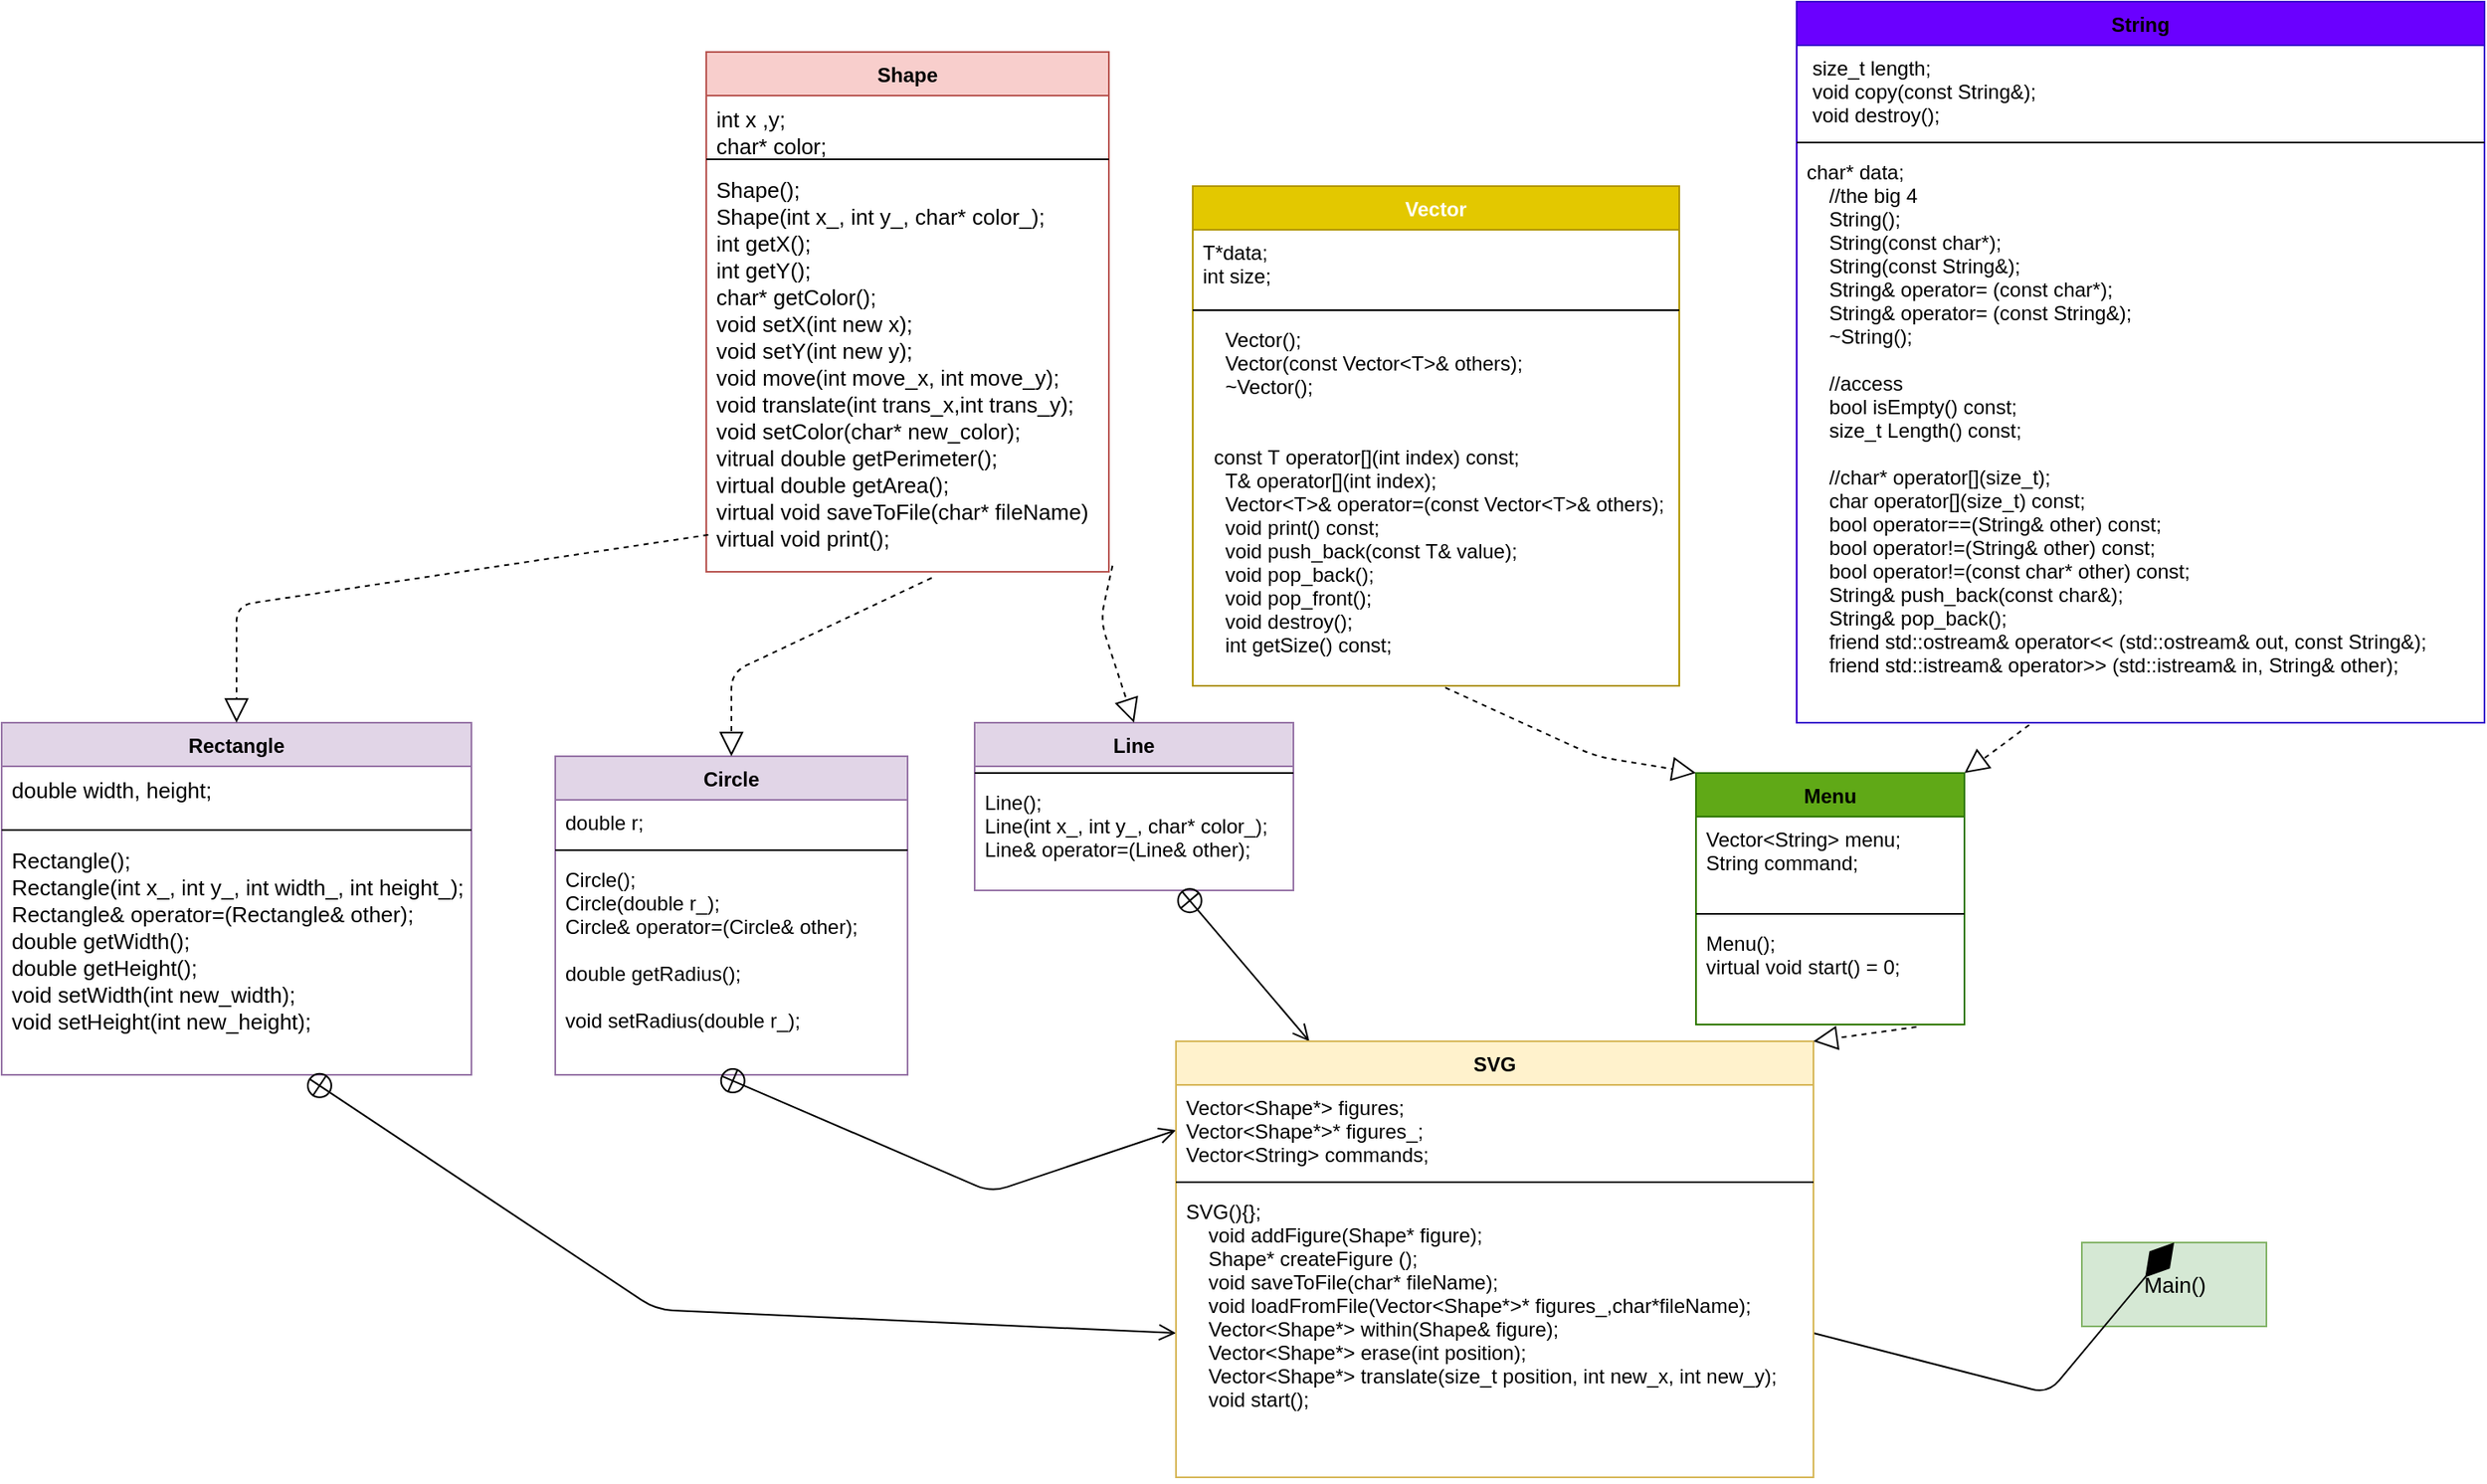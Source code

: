 <mxfile version="14.6.13" type="device"><diagram name="Page-1" id="c4acf3e9-155e-7222-9cf6-157b1a14988f"><mxGraphModel dx="2818" dy="1936" grid="1" gridSize="10" guides="1" tooltips="1" connect="1" arrows="1" fold="1" page="1" pageScale="1" pageWidth="850" pageHeight="1100" background="#ffffff" math="0" shadow="0"><root><mxCell id="0"/><mxCell id="1" parent="0"/><mxCell id="xQCyhwPW7TwULObzoVm9-6" value="Shape" style="swimlane;fontStyle=1;align=center;verticalAlign=top;childLayout=stackLayout;horizontal=1;startSize=26;horizontalStack=0;resizeParent=1;resizeParentMax=0;resizeLast=0;collapsible=1;marginBottom=0;fillColor=#f8cecc;strokeColor=#b85450;" parent="1" vertex="1"><mxGeometry x="320" y="-40" width="240" height="310" as="geometry"/></mxCell><mxCell id="xQCyhwPW7TwULObzoVm9-7" value="int x ,y;&#10;char* color;&#10;&#10;" style="text;strokeColor=none;fillColor=none;align=left;verticalAlign=top;spacingLeft=4;spacingRight=4;overflow=hidden;rotatable=0;points=[[0,0.5],[1,0.5]];portConstraint=eastwest;fontSize=13;" parent="xQCyhwPW7TwULObzoVm9-6" vertex="1"><mxGeometry y="26" width="240" height="34" as="geometry"/></mxCell><mxCell id="xQCyhwPW7TwULObzoVm9-8" value="" style="line;strokeWidth=1;fillColor=none;align=left;verticalAlign=middle;spacingTop=-1;spacingLeft=3;spacingRight=3;rotatable=0;labelPosition=right;points=[];portConstraint=eastwest;" parent="xQCyhwPW7TwULObzoVm9-6" vertex="1"><mxGeometry y="60" width="240" height="8" as="geometry"/></mxCell><mxCell id="xQCyhwPW7TwULObzoVm9-9" value="Shape();&#10;Shape(int x_, int y_, char* color_);&#10;int getX();&#10;int getY();&#10;char* getColor();&#10;void setX(int new x);&#10;void setY(int new y);&#10;void move(int move_x, int move_y);&#10;void translate(int trans_x,int trans_y);&#10;void setColor(char* new_color);&#10;vitrual double getPerimeter();&#10;virtual double getArea();&#10;virtual void saveToFile(char* fileName)&#10;virtual void print();&#10;&#10;" style="text;strokeColor=none;fillColor=none;align=left;verticalAlign=top;spacingLeft=4;spacingRight=4;overflow=hidden;rotatable=0;points=[[0,0.5],[1,0.5]];portConstraint=eastwest;fontSize=13;" parent="xQCyhwPW7TwULObzoVm9-6" vertex="1"><mxGeometry y="68" width="240" height="242" as="geometry"/></mxCell><mxCell id="xQCyhwPW7TwULObzoVm9-10" value="Rectangle" style="swimlane;fontStyle=1;align=center;verticalAlign=top;childLayout=stackLayout;horizontal=1;startSize=26;horizontalStack=0;resizeParent=1;resizeParentMax=0;resizeLast=0;collapsible=1;marginBottom=0;fillColor=#e1d5e7;strokeColor=#9673a6;" parent="1" vertex="1"><mxGeometry x="-100" y="360" width="280" height="210" as="geometry"/></mxCell><mxCell id="xQCyhwPW7TwULObzoVm9-11" value="double width, height;" style="text;strokeColor=none;fillColor=none;align=left;verticalAlign=top;spacingLeft=4;spacingRight=4;overflow=hidden;rotatable=0;points=[[0,0.5],[1,0.5]];portConstraint=eastwest;fontSize=13;" parent="xQCyhwPW7TwULObzoVm9-10" vertex="1"><mxGeometry y="26" width="280" height="34" as="geometry"/></mxCell><mxCell id="xQCyhwPW7TwULObzoVm9-12" value="" style="line;strokeWidth=1;fillColor=none;align=left;verticalAlign=middle;spacingTop=-1;spacingLeft=3;spacingRight=3;rotatable=0;labelPosition=right;points=[];portConstraint=eastwest;" parent="xQCyhwPW7TwULObzoVm9-10" vertex="1"><mxGeometry y="60" width="280" height="8" as="geometry"/></mxCell><mxCell id="xQCyhwPW7TwULObzoVm9-13" value="Rectangle();&#10;Rectangle(int x_, int y_, int width_, int height_);&#10;Rectangle&amp; operator=(Rectangle&amp; other);&#10;double getWidth();&#10;double getHeight();&#10;void setWidth(int new_width);&#10;void setHeight(int new_height);&#10;" style="text;strokeColor=none;fillColor=none;align=left;verticalAlign=top;spacingLeft=4;spacingRight=4;overflow=hidden;rotatable=0;points=[[0,0.5],[1,0.5]];portConstraint=eastwest;fontSize=13;" parent="xQCyhwPW7TwULObzoVm9-10" vertex="1"><mxGeometry y="68" width="280" height="142" as="geometry"/></mxCell><mxCell id="xQCyhwPW7TwULObzoVm9-14" value="Circle" style="swimlane;fontStyle=1;align=center;verticalAlign=top;childLayout=stackLayout;horizontal=1;startSize=26;horizontalStack=0;resizeParent=1;resizeParentMax=0;resizeLast=0;collapsible=1;marginBottom=0;whiteSpace=wrap;fillColor=#e1d5e7;strokeColor=#9673a6;" parent="1" vertex="1"><mxGeometry x="230" y="380" width="210" height="190" as="geometry"/></mxCell><mxCell id="xQCyhwPW7TwULObzoVm9-15" value="double r;" style="text;strokeColor=none;fillColor=none;align=left;verticalAlign=top;spacingLeft=4;spacingRight=4;overflow=hidden;rotatable=0;points=[[0,0.5],[1,0.5]];portConstraint=eastwest;" parent="xQCyhwPW7TwULObzoVm9-14" vertex="1"><mxGeometry y="26" width="210" height="26" as="geometry"/></mxCell><mxCell id="xQCyhwPW7TwULObzoVm9-16" value="" style="line;strokeWidth=1;fillColor=none;align=left;verticalAlign=middle;spacingTop=-1;spacingLeft=3;spacingRight=3;rotatable=0;labelPosition=right;points=[];portConstraint=eastwest;" parent="xQCyhwPW7TwULObzoVm9-14" vertex="1"><mxGeometry y="52" width="210" height="8" as="geometry"/></mxCell><mxCell id="xQCyhwPW7TwULObzoVm9-17" value="Circle();&#10;Circle(double r_);&#10;Circle&amp; operator=(Circle&amp; other);&#10;&#10;double getRadius();&#10;&#10;void setRadius(double r_);&#10;" style="text;strokeColor=none;fillColor=none;align=left;verticalAlign=top;spacingLeft=4;spacingRight=4;overflow=hidden;rotatable=0;points=[[0,0.5],[1,0.5]];portConstraint=eastwest;" parent="xQCyhwPW7TwULObzoVm9-14" vertex="1"><mxGeometry y="60" width="210" height="130" as="geometry"/></mxCell><mxCell id="xQCyhwPW7TwULObzoVm9-18" value="Line" style="swimlane;fontStyle=1;align=center;verticalAlign=top;childLayout=stackLayout;horizontal=1;startSize=26;horizontalStack=0;resizeParent=1;resizeParentMax=0;resizeLast=0;collapsible=1;marginBottom=0;fillColor=#e1d5e7;strokeColor=#9673a6;" parent="1" vertex="1"><mxGeometry x="480" y="360" width="190" height="100" as="geometry"/></mxCell><mxCell id="xQCyhwPW7TwULObzoVm9-20" value="" style="line;strokeWidth=1;fillColor=none;align=left;verticalAlign=middle;spacingTop=-1;spacingLeft=3;spacingRight=3;rotatable=0;labelPosition=right;points=[];portConstraint=eastwest;" parent="xQCyhwPW7TwULObzoVm9-18" vertex="1"><mxGeometry y="26" width="190" height="8" as="geometry"/></mxCell><mxCell id="xQCyhwPW7TwULObzoVm9-21" value="Line();&#10;Line(int x_, int y_, char* color_);&#10;Line&amp; operator=(Line&amp; other);&#10;&#10;" style="text;strokeColor=none;fillColor=none;align=left;verticalAlign=top;spacingLeft=4;spacingRight=4;overflow=hidden;rotatable=0;points=[[0,0.5],[1,0.5]];portConstraint=eastwest;" parent="xQCyhwPW7TwULObzoVm9-18" vertex="1"><mxGeometry y="34" width="190" height="66" as="geometry"/></mxCell><mxCell id="xQCyhwPW7TwULObzoVm9-24" value="" style="endArrow=block;dashed=1;endFill=0;endSize=12;html=1;entryX=0.5;entryY=0;entryDx=0;entryDy=0;exitX=1.009;exitY=0.985;exitDx=0;exitDy=0;exitPerimeter=0;" parent="1" source="xQCyhwPW7TwULObzoVm9-9" target="xQCyhwPW7TwULObzoVm9-18" edge="1"><mxGeometry width="160" relative="1" as="geometry"><mxPoint x="500" y="200" as="sourcePoint"/><mxPoint x="660" y="200" as="targetPoint"/><Array as="points"><mxPoint x="555" y="299"/></Array></mxGeometry></mxCell><mxCell id="xQCyhwPW7TwULObzoVm9-26" value="" style="endArrow=block;dashed=1;endFill=0;endSize=12;html=1;entryX=0.5;entryY=0;entryDx=0;entryDy=0;exitX=0.005;exitY=0.909;exitDx=0;exitDy=0;exitPerimeter=0;" parent="1" source="xQCyhwPW7TwULObzoVm9-9" target="xQCyhwPW7TwULObzoVm9-10" edge="1"><mxGeometry width="160" relative="1" as="geometry"><mxPoint x="340" y="440" as="sourcePoint"/><mxPoint x="500" y="440" as="targetPoint"/><Array as="points"><mxPoint x="40" y="290"/></Array></mxGeometry></mxCell><mxCell id="xQCyhwPW7TwULObzoVm9-27" value="" style="endArrow=block;dashed=1;endFill=0;endSize=12;html=1;entryX=0.5;entryY=0;entryDx=0;entryDy=0;exitX=0.56;exitY=1.015;exitDx=0;exitDy=0;exitPerimeter=0;" parent="1" source="xQCyhwPW7TwULObzoVm9-9" target="xQCyhwPW7TwULObzoVm9-14" edge="1"><mxGeometry width="160" relative="1" as="geometry"><mxPoint x="340" y="440" as="sourcePoint"/><mxPoint x="500" y="440" as="targetPoint"/><Array as="points"><mxPoint x="335" y="330"/></Array></mxGeometry></mxCell><mxCell id="xQCyhwPW7TwULObzoVm9-37" value="" style="endArrow=open;startArrow=circlePlus;endFill=0;startFill=0;endSize=8;html=1;fontSize=13;exitX=0.653;exitY=1.014;exitDx=0;exitDy=0;exitPerimeter=0;entryX=0;entryY=0.5;entryDx=0;entryDy=0;" parent="1" source="xQCyhwPW7TwULObzoVm9-13" target="d7LhlIihx8d_oR4Ujpx7-16" edge="1"><mxGeometry width="160" relative="1" as="geometry"><mxPoint x="340" y="730" as="sourcePoint"/><mxPoint x="340" y="710" as="targetPoint"/><Array as="points"><mxPoint x="290" y="710"/></Array></mxGeometry></mxCell><mxCell id="xQCyhwPW7TwULObzoVm9-38" value="" style="endArrow=open;startArrow=circlePlus;endFill=0;startFill=0;endSize=8;html=1;fontSize=13;exitX=0.469;exitY=1.003;exitDx=0;exitDy=0;exitPerimeter=0;entryX=0;entryY=0.5;entryDx=0;entryDy=0;" parent="1" source="xQCyhwPW7TwULObzoVm9-17" target="d7LhlIihx8d_oR4Ujpx7-14" edge="1"><mxGeometry width="160" relative="1" as="geometry"><mxPoint x="340" y="730" as="sourcePoint"/><mxPoint x="420" y="710" as="targetPoint"/><Array as="points"><mxPoint x="490" y="640"/></Array></mxGeometry></mxCell><mxCell id="xQCyhwPW7TwULObzoVm9-39" value="" style="endArrow=open;startArrow=circlePlus;endFill=0;startFill=0;endSize=8;html=1;fontSize=13;" parent="1" source="xQCyhwPW7TwULObzoVm9-21" target="d7LhlIihx8d_oR4Ujpx7-13" edge="1"><mxGeometry width="160" relative="1" as="geometry"><mxPoint x="676" y="482" as="sourcePoint"/><mxPoint x="500" y="710" as="targetPoint"/></mxGeometry></mxCell><mxCell id="xQCyhwPW7TwULObzoVm9-41" value="Main()" style="html=1;fontSize=13;fillColor=#d5e8d4;strokeColor=#82b366;" parent="1" vertex="1"><mxGeometry x="1140" y="670" width="110" height="50" as="geometry"/></mxCell><mxCell id="xQCyhwPW7TwULObzoVm9-43" value="" style="endArrow=diamondThin;endFill=1;endSize=24;html=1;fontSize=13;entryX=0.5;entryY=0;entryDx=0;entryDy=0;exitX=1;exitY=0.5;exitDx=0;exitDy=0;" parent="1" source="d7LhlIihx8d_oR4Ujpx7-16" target="xQCyhwPW7TwULObzoVm9-41" edge="1"><mxGeometry width="160" relative="1" as="geometry"><mxPoint x="422.853" y="930" as="sourcePoint"/><mxPoint x="500" y="1030" as="targetPoint"/><Array as="points"><mxPoint x="1120" y="760"/></Array></mxGeometry></mxCell><mxCell id="d7LhlIihx8d_oR4Ujpx7-1" value="String" style="swimlane;fontStyle=1;align=center;verticalAlign=top;childLayout=stackLayout;horizontal=1;startSize=26;horizontalStack=0;resizeParent=1;resizeParentMax=0;resizeLast=0;collapsible=1;marginBottom=0;fillColor=#6a00ff;strokeColor=#3700CC;" parent="1" vertex="1"><mxGeometry x="970" y="-70" width="410" height="430" as="geometry"/></mxCell><mxCell id="d7LhlIihx8d_oR4Ujpx7-2" value=" size_t length;&#10; void copy(const String&amp;);&#10; void destroy();" style="text;strokeColor=none;fillColor=none;align=left;verticalAlign=top;spacingLeft=4;spacingRight=4;overflow=hidden;rotatable=0;points=[[0,0.5],[1,0.5]];portConstraint=eastwest;" parent="d7LhlIihx8d_oR4Ujpx7-1" vertex="1"><mxGeometry y="26" width="410" height="54" as="geometry"/></mxCell><mxCell id="d7LhlIihx8d_oR4Ujpx7-3" value="" style="line;strokeWidth=1;fillColor=none;align=left;verticalAlign=middle;spacingTop=-1;spacingLeft=3;spacingRight=3;rotatable=0;labelPosition=right;points=[];portConstraint=eastwest;" parent="d7LhlIihx8d_oR4Ujpx7-1" vertex="1"><mxGeometry y="80" width="410" height="8" as="geometry"/></mxCell><mxCell id="d7LhlIihx8d_oR4Ujpx7-4" value="char* data;&#10;    //the big 4&#10;    String();&#10;    String(const char*);&#10;    String(const String&amp;);&#10;    String&amp; operator= (const char*);&#10;    String&amp; operator= (const String&amp;);&#10;    ~String();&#10; &#10;    //access&#10;    bool isEmpty() const;&#10;    size_t Length() const;&#10;   &#10;    //char* operator[](size_t);&#10;    char operator[](size_t) const;&#10;    bool operator==(String&amp; other) const;&#10;    bool operator!=(String&amp; other) const;&#10;    bool operator!=(const char* other) const;&#10;    String&amp; push_back(const char&amp;);&#10;    String&amp; pop_back();&#10;    friend std::ostream&amp; operator&lt;&lt; (std::ostream&amp; out, const String&amp;);&#10;    friend std::istream&amp; operator&gt;&gt; (std::istream&amp; in, String&amp; other);" style="text;strokeColor=none;fillColor=none;align=left;verticalAlign=top;spacingLeft=4;spacingRight=4;overflow=hidden;rotatable=0;points=[[0,0.5],[1,0.5]];portConstraint=eastwest;" parent="d7LhlIihx8d_oR4Ujpx7-1" vertex="1"><mxGeometry y="88" width="410" height="342" as="geometry"/></mxCell><mxCell id="d7LhlIihx8d_oR4Ujpx7-13" value="SVG" style="swimlane;fontStyle=1;align=center;verticalAlign=top;childLayout=stackLayout;horizontal=1;startSize=26;horizontalStack=0;resizeParent=1;resizeParentMax=0;resizeLast=0;collapsible=1;marginBottom=0;fillColor=#fff2cc;strokeColor=#d6b656;" parent="1" vertex="1"><mxGeometry x="600" y="550" width="380" height="260" as="geometry"/></mxCell><mxCell id="d7LhlIihx8d_oR4Ujpx7-14" value="Vector&lt;Shape*&gt; figures;&#10;Vector&lt;Shape*&gt;* figures_;&#10;Vector&lt;String&gt; commands;&#10;" style="text;strokeColor=none;fillColor=none;align=left;verticalAlign=top;spacingLeft=4;spacingRight=4;overflow=hidden;rotatable=0;points=[[0,0.5],[1,0.5]];portConstraint=eastwest;" parent="d7LhlIihx8d_oR4Ujpx7-13" vertex="1"><mxGeometry y="26" width="380" height="54" as="geometry"/></mxCell><mxCell id="d7LhlIihx8d_oR4Ujpx7-15" value="" style="line;strokeWidth=1;fillColor=none;align=left;verticalAlign=middle;spacingTop=-1;spacingLeft=3;spacingRight=3;rotatable=0;labelPosition=right;points=[];portConstraint=eastwest;" parent="d7LhlIihx8d_oR4Ujpx7-13" vertex="1"><mxGeometry y="80" width="380" height="8" as="geometry"/></mxCell><mxCell id="d7LhlIihx8d_oR4Ujpx7-16" value="SVG(){};&#10;    void addFigure(Shape* figure);&#10;    Shape* createFigure ();&#10;    void saveToFile(char* fileName);&#10;    void loadFromFile(Vector&lt;Shape*&gt;* figures_,char*fileName);&#10;    Vector&lt;Shape*&gt; within(Shape&amp; figure);&#10;    Vector&lt;Shape*&gt; erase(int position);&#10;    Vector&lt;Shape*&gt; translate(size_t position, int new_x, int new_y);&#10;    void start();" style="text;strokeColor=none;fillColor=none;align=left;verticalAlign=top;spacingLeft=4;spacingRight=4;overflow=hidden;rotatable=0;points=[[0,0.5],[1,0.5]];portConstraint=eastwest;" parent="d7LhlIihx8d_oR4Ujpx7-13" vertex="1"><mxGeometry y="88" width="380" height="172" as="geometry"/></mxCell><mxCell id="d7LhlIihx8d_oR4Ujpx7-17" value="" style="endArrow=block;dashed=1;endFill=0;endSize=12;html=1;fontColor=#000000;entryX=1;entryY=0;entryDx=0;entryDy=0;exitX=0.338;exitY=1.004;exitDx=0;exitDy=0;exitPerimeter=0;" parent="1" source="d7LhlIihx8d_oR4Ujpx7-4" target="d7LhlIihx8d_oR4Ujpx7-9" edge="1"><mxGeometry width="160" relative="1" as="geometry"><mxPoint x="340" y="410" as="sourcePoint"/><mxPoint x="500" y="410" as="targetPoint"/></mxGeometry></mxCell><mxCell id="d7LhlIihx8d_oR4Ujpx7-18" value="" style="endArrow=block;dashed=1;endFill=0;endSize=12;html=1;fontColor=#000000;exitX=0.519;exitY=1.005;exitDx=0;exitDy=0;exitPerimeter=0;entryX=0;entryY=0;entryDx=0;entryDy=0;" parent="1" source="d7LhlIihx8d_oR4Ujpx7-25" target="d7LhlIihx8d_oR4Ujpx7-9" edge="1"><mxGeometry width="160" relative="1" as="geometry"><mxPoint x="598.7" y="275.404" as="sourcePoint"/><mxPoint x="500" y="410" as="targetPoint"/><Array as="points"><mxPoint x="850" y="380"/></Array></mxGeometry></mxCell><mxCell id="d7LhlIihx8d_oR4Ujpx7-9" value="Menu" style="swimlane;fontStyle=1;align=center;verticalAlign=top;childLayout=stackLayout;horizontal=1;startSize=26;horizontalStack=0;resizeParent=1;resizeParentMax=0;resizeLast=0;collapsible=1;marginBottom=0;fillColor=#60a917;strokeColor=#2D7600;" parent="1" vertex="1"><mxGeometry x="910" y="390" width="160" height="150" as="geometry"/></mxCell><mxCell id="d7LhlIihx8d_oR4Ujpx7-10" value="Vector&lt;String&gt; menu;&#10;String command;" style="text;strokeColor=none;fillColor=none;align=left;verticalAlign=top;spacingLeft=4;spacingRight=4;overflow=hidden;rotatable=0;points=[[0,0.5],[1,0.5]];portConstraint=eastwest;" parent="d7LhlIihx8d_oR4Ujpx7-9" vertex="1"><mxGeometry y="26" width="160" height="54" as="geometry"/></mxCell><mxCell id="d7LhlIihx8d_oR4Ujpx7-11" value="" style="line;strokeWidth=1;fillColor=none;align=left;verticalAlign=middle;spacingTop=-1;spacingLeft=3;spacingRight=3;rotatable=0;labelPosition=right;points=[];portConstraint=eastwest;" parent="d7LhlIihx8d_oR4Ujpx7-9" vertex="1"><mxGeometry y="80" width="160" height="8" as="geometry"/></mxCell><mxCell id="d7LhlIihx8d_oR4Ujpx7-12" value="Menu();&#10;virtual void start() = 0;" style="text;strokeColor=none;fillColor=none;align=left;verticalAlign=top;spacingLeft=4;spacingRight=4;overflow=hidden;rotatable=0;points=[[0,0.5],[1,0.5]];portConstraint=eastwest;" parent="d7LhlIihx8d_oR4Ujpx7-9" vertex="1"><mxGeometry y="88" width="160" height="62" as="geometry"/></mxCell><mxCell id="d7LhlIihx8d_oR4Ujpx7-21" value="" style="endArrow=block;dashed=1;endFill=0;endSize=12;html=1;fontColor=#000000;exitX=0.821;exitY=1.023;exitDx=0;exitDy=0;exitPerimeter=0;entryX=1;entryY=0;entryDx=0;entryDy=0;" parent="1" source="d7LhlIihx8d_oR4Ujpx7-12" target="d7LhlIihx8d_oR4Ujpx7-13" edge="1"><mxGeometry width="160" relative="1" as="geometry"><mxPoint x="330" y="610" as="sourcePoint"/><mxPoint x="490" y="610" as="targetPoint"/></mxGeometry></mxCell><mxCell id="d7LhlIihx8d_oR4Ujpx7-22" value="Vector" style="swimlane;fontStyle=1;align=center;verticalAlign=top;childLayout=stackLayout;horizontal=1;startSize=26;horizontalStack=0;resizeParent=1;resizeParentMax=0;resizeLast=0;collapsible=1;marginBottom=0;fontColor=#ffffff;fillColor=#e3c800;strokeColor=#B09500;" parent="1" vertex="1"><mxGeometry x="610" y="40" width="290" height="298" as="geometry"/></mxCell><mxCell id="d7LhlIihx8d_oR4Ujpx7-23" value="T*data;&#10;int size;" style="text;strokeColor=none;fillColor=none;align=left;verticalAlign=top;spacingLeft=4;spacingRight=4;overflow=hidden;rotatable=0;points=[[0,0.5],[1,0.5]];portConstraint=eastwest;" parent="d7LhlIihx8d_oR4Ujpx7-22" vertex="1"><mxGeometry y="26" width="290" height="44" as="geometry"/></mxCell><mxCell id="d7LhlIihx8d_oR4Ujpx7-24" value="" style="line;strokeWidth=1;fillColor=none;align=left;verticalAlign=middle;spacingTop=-1;spacingLeft=3;spacingRight=3;rotatable=0;labelPosition=right;points=[];portConstraint=eastwest;" parent="d7LhlIihx8d_oR4Ujpx7-22" vertex="1"><mxGeometry y="70" width="290" height="8" as="geometry"/></mxCell><mxCell id="d7LhlIihx8d_oR4Ujpx7-25" value="    Vector();&#10;    Vector(const Vector&lt;T&gt;&amp; others);&#10;    ~Vector();&#10;    &#10;    &#10;  const T operator[](int index) const;&#10;    T&amp; operator[](int index);&#10;    Vector&lt;T&gt;&amp; operator=(const Vector&lt;T&gt;&amp; others);&#10;    void print() const;&#10;    void push_back(const T&amp; value);&#10;    void pop_back();&#10;    void pop_front();&#10;    void destroy();&#10;    int getSize() const;" style="text;strokeColor=none;fillColor=none;align=left;verticalAlign=top;spacingLeft=4;spacingRight=4;overflow=hidden;rotatable=0;points=[[0,0.5],[1,0.5]];portConstraint=eastwest;" parent="d7LhlIihx8d_oR4Ujpx7-22" vertex="1"><mxGeometry y="78" width="290" height="220" as="geometry"/></mxCell></root></mxGraphModel></diagram></mxfile>